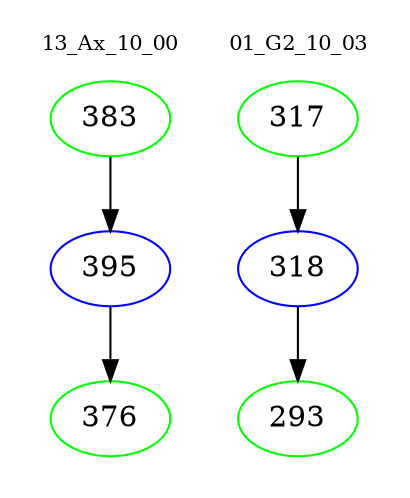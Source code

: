 digraph{
subgraph cluster_0 {
color = white
label = "13_Ax_10_00";
fontsize=10;
T0_383 [label="383", color="green"]
T0_383 -> T0_395 [color="black"]
T0_395 [label="395", color="blue"]
T0_395 -> T0_376 [color="black"]
T0_376 [label="376", color="green"]
}
subgraph cluster_1 {
color = white
label = "01_G2_10_03";
fontsize=10;
T1_317 [label="317", color="green"]
T1_317 -> T1_318 [color="black"]
T1_318 [label="318", color="blue"]
T1_318 -> T1_293 [color="black"]
T1_293 [label="293", color="green"]
}
}
